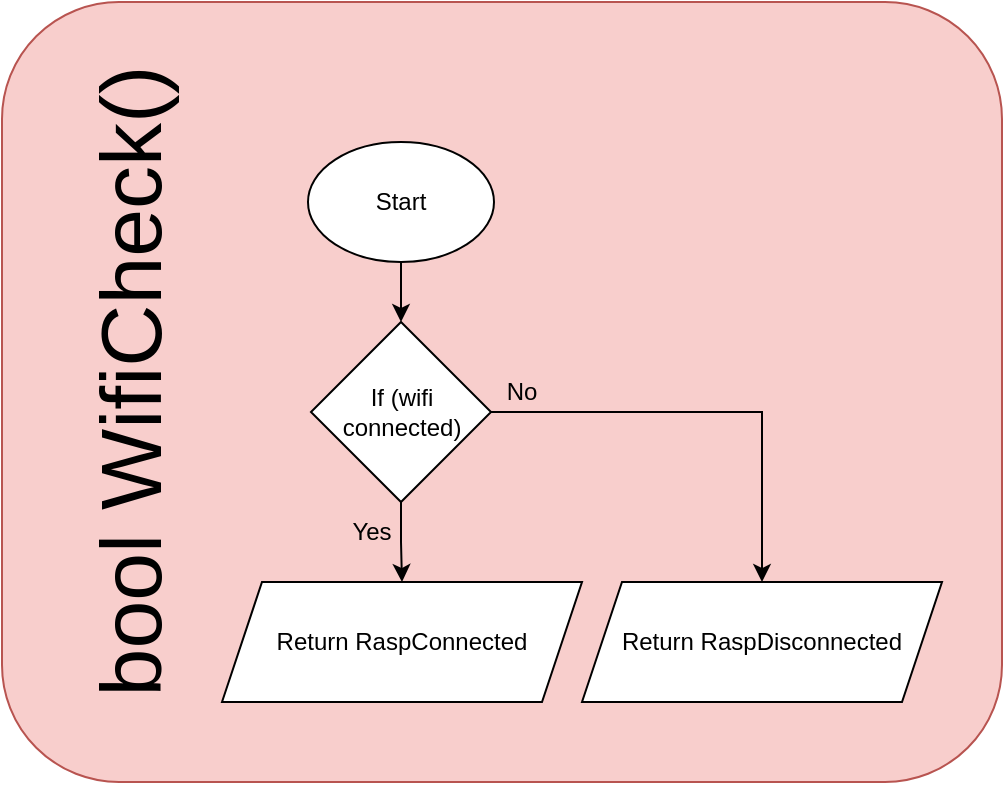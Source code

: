 <mxfile version="24.5.2" type="device">
  <diagram name="Page-1" id="UvGsvI7WDLGOxSDZg6XE">
    <mxGraphModel dx="1509" dy="1913" grid="1" gridSize="10" guides="1" tooltips="1" connect="1" arrows="1" fold="1" page="1" pageScale="1" pageWidth="850" pageHeight="1100" math="0" shadow="0">
      <root>
        <mxCell id="0" />
        <mxCell id="1" parent="0" />
        <mxCell id="ry9LyBkneQpmExAJehDU-2" value="" style="rounded=1;whiteSpace=wrap;html=1;fillColor=#f8cecc;strokeColor=#b85450;" vertex="1" parent="1">
          <mxGeometry x="290" y="-40" width="500" height="390" as="geometry" />
        </mxCell>
        <mxCell id="ry9LyBkneQpmExAJehDU-76" value="" style="edgeStyle=orthogonalEdgeStyle;rounded=0;orthogonalLoop=1;jettySize=auto;html=1;" edge="1" parent="1" source="ry9LyBkneQpmExAJehDU-4" target="ry9LyBkneQpmExAJehDU-67">
          <mxGeometry relative="1" as="geometry" />
        </mxCell>
        <mxCell id="ry9LyBkneQpmExAJehDU-4" value="Start" style="ellipse;whiteSpace=wrap;html=1;" vertex="1" parent="1">
          <mxGeometry x="443" y="30" width="93" height="60" as="geometry" />
        </mxCell>
        <mxCell id="ry9LyBkneQpmExAJehDU-7" value="&lt;font style=&quot;font-size: 43px;&quot;&gt;bool WifiCheck()&lt;/font&gt;" style="text;html=1;align=center;verticalAlign=middle;whiteSpace=wrap;rounded=0;rotation=-90;" vertex="1" parent="1">
          <mxGeometry x="174.5" y="110" width="360" height="80" as="geometry" />
        </mxCell>
        <mxCell id="ry9LyBkneQpmExAJehDU-72" style="edgeStyle=orthogonalEdgeStyle;rounded=0;orthogonalLoop=1;jettySize=auto;html=1;entryX=0.5;entryY=0;entryDx=0;entryDy=0;" edge="1" parent="1" source="ry9LyBkneQpmExAJehDU-67" target="ry9LyBkneQpmExAJehDU-70">
          <mxGeometry relative="1" as="geometry" />
        </mxCell>
        <mxCell id="ry9LyBkneQpmExAJehDU-73" style="edgeStyle=orthogonalEdgeStyle;rounded=0;orthogonalLoop=1;jettySize=auto;html=1;entryX=0.5;entryY=0;entryDx=0;entryDy=0;" edge="1" parent="1" source="ry9LyBkneQpmExAJehDU-67" target="ry9LyBkneQpmExAJehDU-71">
          <mxGeometry relative="1" as="geometry" />
        </mxCell>
        <mxCell id="ry9LyBkneQpmExAJehDU-67" value="If (wifi connected)" style="rhombus;whiteSpace=wrap;html=1;" vertex="1" parent="1">
          <mxGeometry x="444.5" y="120" width="90" height="90" as="geometry" />
        </mxCell>
        <mxCell id="ry9LyBkneQpmExAJehDU-68" value="No" style="text;html=1;strokeColor=none;fillColor=none;align=center;verticalAlign=middle;whiteSpace=wrap;rounded=0;" vertex="1" parent="1">
          <mxGeometry x="520" y="140" width="60" height="30" as="geometry" />
        </mxCell>
        <mxCell id="ry9LyBkneQpmExAJehDU-69" value="Yes" style="text;html=1;strokeColor=none;fillColor=none;align=center;verticalAlign=middle;whiteSpace=wrap;rounded=0;" vertex="1" parent="1">
          <mxGeometry x="444.5" y="210" width="60" height="30" as="geometry" />
        </mxCell>
        <mxCell id="ry9LyBkneQpmExAJehDU-70" value="Return RaspConnected" style="shape=parallelogram;perimeter=parallelogramPerimeter;whiteSpace=wrap;html=1;fixedSize=1;" vertex="1" parent="1">
          <mxGeometry x="400" y="250" width="180" height="60" as="geometry" />
        </mxCell>
        <mxCell id="ry9LyBkneQpmExAJehDU-71" value="Return RaspDisconnected" style="shape=parallelogram;perimeter=parallelogramPerimeter;whiteSpace=wrap;html=1;fixedSize=1;" vertex="1" parent="1">
          <mxGeometry x="580" y="250" width="180" height="60" as="geometry" />
        </mxCell>
      </root>
    </mxGraphModel>
  </diagram>
</mxfile>
